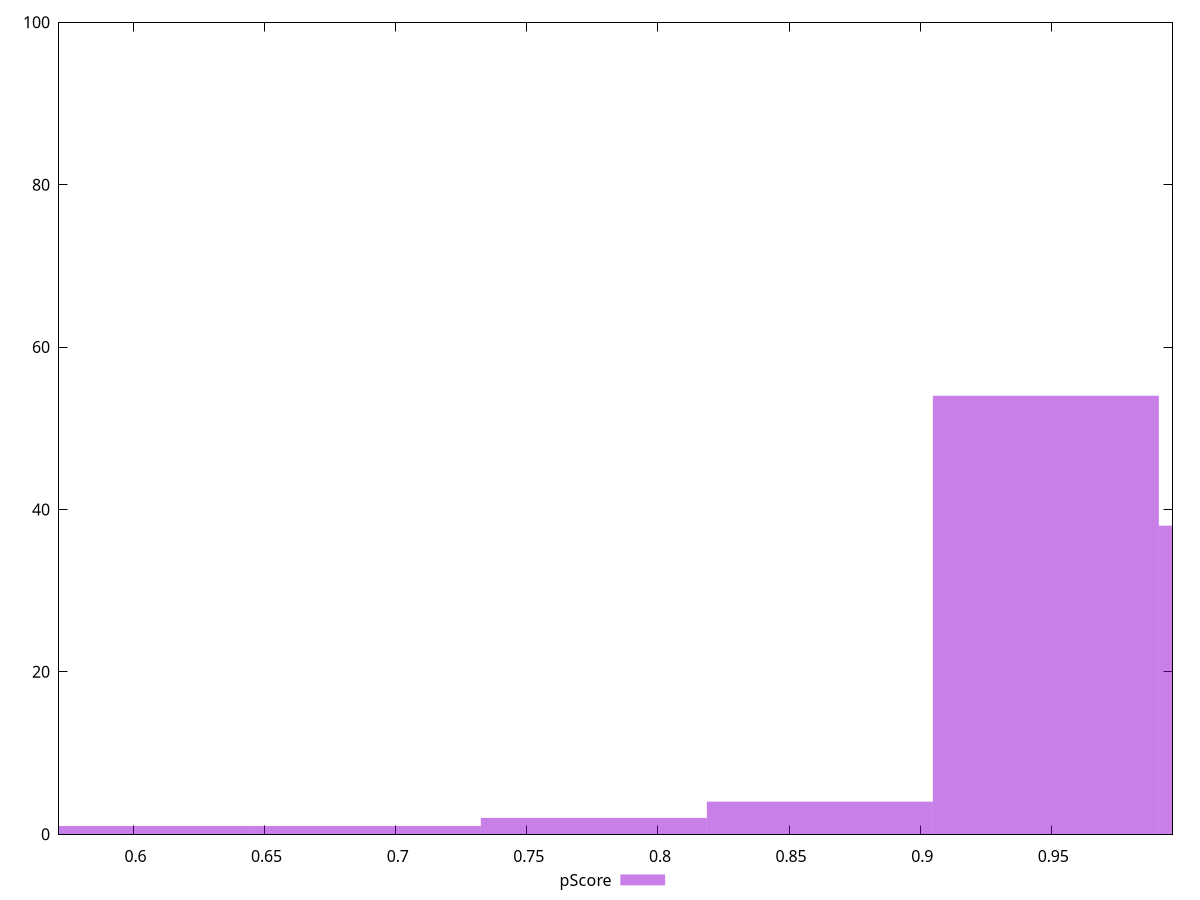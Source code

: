 reset

$pScore <<EOF
0.7755690381789022 2
0.6032203630280351 1
0.9479177133297694 54
1.034092050905203 38
0.8617433757543358 4
0.6893947006034686 1
EOF

set key outside below
set boxwidth 0.08617433757543358
set xrange [0.5716300262653375:0.9962113647861295]
set yrange [0:100]
set trange [0:100]
set style fill transparent solid 0.5 noborder
set terminal svg size 640, 490 enhanced background rgb 'white'
set output "report_00019_2021-02-10T18-14-37.922Z//max-potential-fid/samples/pages+cached+noadtech/pScore/histogram.svg"

plot $pScore title "pScore" with boxes

reset

